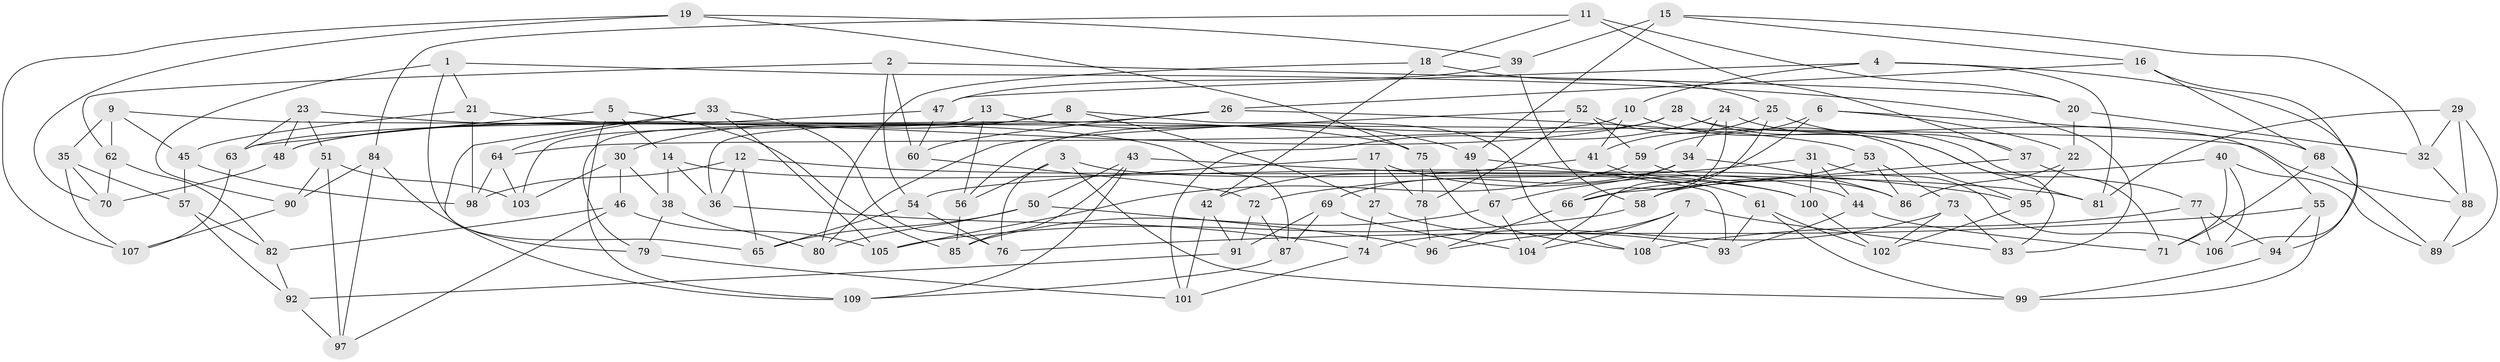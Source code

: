 // coarse degree distribution, {4: 0.5394736842105263, 5: 0.13157894736842105, 6: 0.3026315789473684, 3: 0.02631578947368421}
// Generated by graph-tools (version 1.1) at 2025/24/03/03/25 07:24:24]
// undirected, 109 vertices, 218 edges
graph export_dot {
graph [start="1"]
  node [color=gray90,style=filled];
  1;
  2;
  3;
  4;
  5;
  6;
  7;
  8;
  9;
  10;
  11;
  12;
  13;
  14;
  15;
  16;
  17;
  18;
  19;
  20;
  21;
  22;
  23;
  24;
  25;
  26;
  27;
  28;
  29;
  30;
  31;
  32;
  33;
  34;
  35;
  36;
  37;
  38;
  39;
  40;
  41;
  42;
  43;
  44;
  45;
  46;
  47;
  48;
  49;
  50;
  51;
  52;
  53;
  54;
  55;
  56;
  57;
  58;
  59;
  60;
  61;
  62;
  63;
  64;
  65;
  66;
  67;
  68;
  69;
  70;
  71;
  72;
  73;
  74;
  75;
  76;
  77;
  78;
  79;
  80;
  81;
  82;
  83;
  84;
  85;
  86;
  87;
  88;
  89;
  90;
  91;
  92;
  93;
  94;
  95;
  96;
  97;
  98;
  99;
  100;
  101;
  102;
  103;
  104;
  105;
  106;
  107;
  108;
  109;
  1 -- 21;
  1 -- 90;
  1 -- 65;
  1 -- 83;
  2 -- 60;
  2 -- 54;
  2 -- 20;
  2 -- 62;
  3 -- 56;
  3 -- 100;
  3 -- 76;
  3 -- 99;
  4 -- 81;
  4 -- 10;
  4 -- 47;
  4 -- 94;
  5 -- 63;
  5 -- 85;
  5 -- 14;
  5 -- 109;
  6 -- 59;
  6 -- 68;
  6 -- 66;
  6 -- 22;
  7 -- 83;
  7 -- 96;
  7 -- 108;
  7 -- 104;
  8 -- 30;
  8 -- 27;
  8 -- 36;
  8 -- 108;
  9 -- 35;
  9 -- 45;
  9 -- 88;
  9 -- 62;
  10 -- 64;
  10 -- 41;
  10 -- 81;
  11 -- 20;
  11 -- 37;
  11 -- 84;
  11 -- 18;
  12 -- 36;
  12 -- 98;
  12 -- 81;
  12 -- 65;
  13 -- 103;
  13 -- 79;
  13 -- 49;
  13 -- 56;
  14 -- 100;
  14 -- 36;
  14 -- 38;
  15 -- 16;
  15 -- 32;
  15 -- 49;
  15 -- 39;
  16 -- 26;
  16 -- 106;
  16 -- 68;
  17 -- 44;
  17 -- 54;
  17 -- 78;
  17 -- 27;
  18 -- 80;
  18 -- 25;
  18 -- 42;
  19 -- 70;
  19 -- 39;
  19 -- 75;
  19 -- 107;
  20 -- 32;
  20 -- 22;
  21 -- 45;
  21 -- 98;
  21 -- 75;
  22 -- 95;
  22 -- 86;
  23 -- 87;
  23 -- 63;
  23 -- 51;
  23 -- 48;
  24 -- 71;
  24 -- 34;
  24 -- 101;
  24 -- 66;
  25 -- 41;
  25 -- 104;
  25 -- 37;
  26 -- 48;
  26 -- 53;
  26 -- 60;
  27 -- 74;
  27 -- 93;
  28 -- 48;
  28 -- 56;
  28 -- 83;
  28 -- 55;
  29 -- 88;
  29 -- 89;
  29 -- 81;
  29 -- 32;
  30 -- 46;
  30 -- 38;
  30 -- 103;
  31 -- 106;
  31 -- 72;
  31 -- 100;
  31 -- 44;
  32 -- 88;
  33 -- 105;
  33 -- 64;
  33 -- 76;
  33 -- 79;
  34 -- 86;
  34 -- 69;
  34 -- 67;
  35 -- 70;
  35 -- 107;
  35 -- 57;
  36 -- 74;
  37 -- 66;
  37 -- 77;
  38 -- 79;
  38 -- 80;
  39 -- 58;
  39 -- 47;
  40 -- 71;
  40 -- 89;
  40 -- 58;
  40 -- 106;
  41 -- 61;
  41 -- 42;
  42 -- 91;
  42 -- 101;
  43 -- 85;
  43 -- 95;
  43 -- 50;
  43 -- 109;
  44 -- 93;
  44 -- 71;
  45 -- 98;
  45 -- 57;
  46 -- 105;
  46 -- 97;
  46 -- 82;
  47 -- 63;
  47 -- 60;
  48 -- 70;
  49 -- 67;
  49 -- 93;
  50 -- 65;
  50 -- 96;
  50 -- 80;
  51 -- 103;
  51 -- 97;
  51 -- 90;
  52 -- 80;
  52 -- 95;
  52 -- 59;
  52 -- 78;
  53 -- 73;
  53 -- 86;
  53 -- 58;
  54 -- 76;
  54 -- 65;
  55 -- 99;
  55 -- 94;
  55 -- 76;
  56 -- 85;
  57 -- 82;
  57 -- 92;
  58 -- 105;
  59 -- 105;
  59 -- 86;
  60 -- 72;
  61 -- 93;
  61 -- 102;
  61 -- 99;
  62 -- 82;
  62 -- 70;
  63 -- 107;
  64 -- 98;
  64 -- 103;
  66 -- 96;
  67 -- 104;
  67 -- 85;
  68 -- 71;
  68 -- 89;
  69 -- 91;
  69 -- 104;
  69 -- 87;
  72 -- 87;
  72 -- 91;
  73 -- 102;
  73 -- 74;
  73 -- 83;
  74 -- 101;
  75 -- 108;
  75 -- 78;
  77 -- 106;
  77 -- 108;
  77 -- 94;
  78 -- 96;
  79 -- 101;
  82 -- 92;
  84 -- 109;
  84 -- 97;
  84 -- 90;
  87 -- 109;
  88 -- 89;
  90 -- 107;
  91 -- 92;
  92 -- 97;
  94 -- 99;
  95 -- 102;
  100 -- 102;
}
